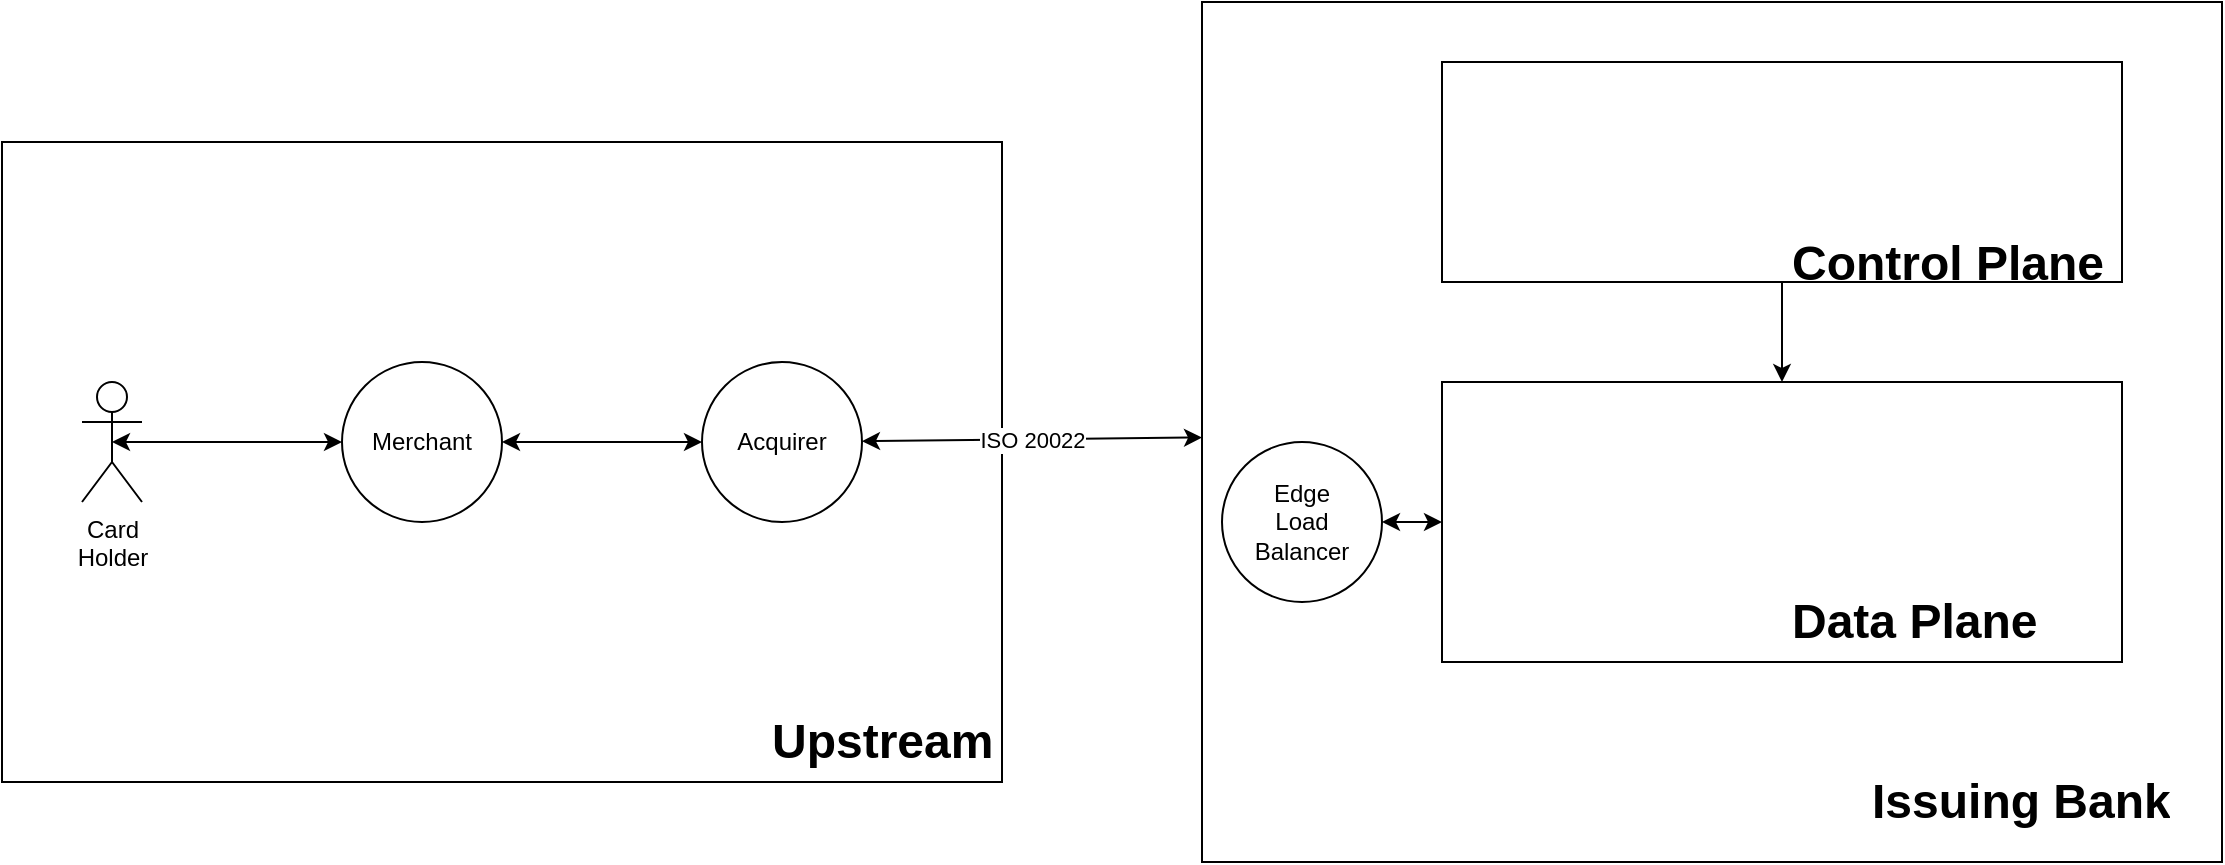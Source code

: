 <mxfile version="20.8.3" type="device" pages="4"><diagram id="yz0JIViDzm5Mfe1r9Rkk" name="L1 Abstract"><mxGraphModel dx="2529" dy="809" grid="1" gridSize="10" guides="1" tooltips="1" connect="1" arrows="1" fold="1" page="1" pageScale="1" pageWidth="850" pageHeight="1100" math="0" shadow="0"><root><mxCell id="0"/><mxCell id="1" parent="0"/><mxCell id="6qg1DQHb6mSdfCOkEoDS-11" value="" style="rounded=0;whiteSpace=wrap;html=1;" vertex="1" parent="1"><mxGeometry x="-280" y="220" width="500" height="320" as="geometry"/></mxCell><mxCell id="6qg1DQHb6mSdfCOkEoDS-3" value="Card&lt;br&gt;Holder" style="shape=umlActor;verticalLabelPosition=bottom;verticalAlign=top;html=1;outlineConnect=0;" vertex="1" parent="1"><mxGeometry x="-240" y="340" width="30" height="60" as="geometry"/></mxCell><mxCell id="6qg1DQHb6mSdfCOkEoDS-4" value="Merchant" style="ellipse;whiteSpace=wrap;html=1;aspect=fixed;" vertex="1" parent="1"><mxGeometry x="-110" y="330" width="80" height="80" as="geometry"/></mxCell><mxCell id="6qg1DQHb6mSdfCOkEoDS-5" value="" style="endArrow=classic;startArrow=classic;html=1;rounded=0;exitX=0.5;exitY=0.5;exitDx=0;exitDy=0;exitPerimeter=0;" edge="1" parent="1" source="6qg1DQHb6mSdfCOkEoDS-3" target="6qg1DQHb6mSdfCOkEoDS-4"><mxGeometry width="50" height="50" relative="1" as="geometry"><mxPoint x="130" y="490" as="sourcePoint"/><mxPoint x="180" y="440" as="targetPoint"/></mxGeometry></mxCell><mxCell id="6qg1DQHb6mSdfCOkEoDS-6" value="Acquirer" style="ellipse;whiteSpace=wrap;html=1;aspect=fixed;" vertex="1" parent="1"><mxGeometry x="70" y="330" width="80" height="80" as="geometry"/></mxCell><mxCell id="6qg1DQHb6mSdfCOkEoDS-7" value="" style="endArrow=classic;startArrow=classic;html=1;rounded=0;" edge="1" parent="1" source="6qg1DQHb6mSdfCOkEoDS-4" target="6qg1DQHb6mSdfCOkEoDS-6"><mxGeometry width="50" height="50" relative="1" as="geometry"><mxPoint x="130" y="490" as="sourcePoint"/><mxPoint x="180" y="440" as="targetPoint"/></mxGeometry></mxCell><mxCell id="6qg1DQHb6mSdfCOkEoDS-12" value="" style="rounded=0;whiteSpace=wrap;html=1;" vertex="1" parent="1"><mxGeometry x="320" y="150" width="510" height="430" as="geometry"/></mxCell><mxCell id="6qg1DQHb6mSdfCOkEoDS-13" value="&lt;h1&gt;Upstream&lt;/h1&gt;" style="text;html=1;strokeColor=none;fillColor=none;spacing=5;spacingTop=-20;whiteSpace=wrap;overflow=hidden;rounded=0;" vertex="1" parent="1"><mxGeometry x="100" y="500" width="120" height="40" as="geometry"/></mxCell><mxCell id="6qg1DQHb6mSdfCOkEoDS-14" value="&lt;h1&gt;Issuing Bank&lt;/h1&gt;" style="text;html=1;strokeColor=none;fillColor=none;spacing=5;spacingTop=-20;whiteSpace=wrap;overflow=hidden;rounded=0;" vertex="1" parent="1"><mxGeometry x="650" y="530" width="160" height="40" as="geometry"/></mxCell><mxCell id="6qg1DQHb6mSdfCOkEoDS-15" value="ISO 20022" style="endArrow=classic;startArrow=classic;html=1;rounded=0;" edge="1" parent="1" source="6qg1DQHb6mSdfCOkEoDS-6" target="6qg1DQHb6mSdfCOkEoDS-12"><mxGeometry width="50" height="50" relative="1" as="geometry"><mxPoint x="500" y="430" as="sourcePoint"/><mxPoint x="550" y="380" as="targetPoint"/></mxGeometry></mxCell><mxCell id="6qg1DQHb6mSdfCOkEoDS-16" value="Edge&lt;br&gt;Load &lt;br&gt;Balancer" style="ellipse;whiteSpace=wrap;html=1;aspect=fixed;" vertex="1" parent="1"><mxGeometry x="330" y="370" width="80" height="80" as="geometry"/></mxCell><mxCell id="6qg1DQHb6mSdfCOkEoDS-23" value="" style="endArrow=classic;startArrow=classic;html=1;rounded=0;" edge="1" parent="1" source="6qg1DQHb6mSdfCOkEoDS-16" target="6qg1DQHb6mSdfCOkEoDS-19"><mxGeometry width="50" height="50" relative="1" as="geometry"><mxPoint x="500" y="420" as="sourcePoint"/><mxPoint x="550" y="370" as="targetPoint"/></mxGeometry></mxCell><mxCell id="6qg1DQHb6mSdfCOkEoDS-28" value="" style="group" vertex="1" connectable="0" parent="1"><mxGeometry x="440" y="340" width="340" height="140" as="geometry"/></mxCell><mxCell id="6qg1DQHb6mSdfCOkEoDS-19" value="" style="rounded=0;whiteSpace=wrap;html=1;" vertex="1" parent="6qg1DQHb6mSdfCOkEoDS-28"><mxGeometry width="340" height="140" as="geometry"/></mxCell><mxCell id="6qg1DQHb6mSdfCOkEoDS-20" value="&lt;h1&gt;Data Plane&lt;/h1&gt;" style="text;html=1;strokeColor=none;fillColor=none;spacing=5;spacingTop=-20;whiteSpace=wrap;overflow=hidden;rounded=0;" vertex="1" parent="6qg1DQHb6mSdfCOkEoDS-28"><mxGeometry x="170" y="100" width="170" height="40" as="geometry"/></mxCell><mxCell id="6qg1DQHb6mSdfCOkEoDS-29" value="" style="group" vertex="1" connectable="0" parent="1"><mxGeometry x="440" y="180" width="340" height="110" as="geometry"/></mxCell><mxCell id="6qg1DQHb6mSdfCOkEoDS-17" value="" style="rounded=0;whiteSpace=wrap;html=1;" vertex="1" parent="6qg1DQHb6mSdfCOkEoDS-29"><mxGeometry width="340" height="110.0" as="geometry"/></mxCell><mxCell id="6qg1DQHb6mSdfCOkEoDS-18" value="&lt;h1&gt;Control Plane&lt;/h1&gt;" style="text;html=1;strokeColor=none;fillColor=none;spacing=5;spacingTop=-20;whiteSpace=wrap;overflow=hidden;rounded=0;" vertex="1" parent="6qg1DQHb6mSdfCOkEoDS-29"><mxGeometry x="170" y="80.667" width="170" height="29.333" as="geometry"/></mxCell><mxCell id="6qg1DQHb6mSdfCOkEoDS-31" value="" style="endArrow=classic;html=1;rounded=0;" edge="1" parent="1" source="6qg1DQHb6mSdfCOkEoDS-17" target="6qg1DQHb6mSdfCOkEoDS-19"><mxGeometry width="50" height="50" relative="1" as="geometry"><mxPoint x="500" y="420" as="sourcePoint"/><mxPoint x="550" y="370" as="targetPoint"/></mxGeometry></mxCell></root></mxGraphModel></diagram><diagram id="xqAohFtdOODgxfaBaYXZ" name="L2 Data Plane"><mxGraphModel dx="1679" dy="809" grid="1" gridSize="10" guides="1" tooltips="1" connect="1" arrows="1" fold="1" page="1" pageScale="1" pageWidth="850" pageHeight="1100" math="0" shadow="0"><root><mxCell id="0"/><mxCell id="1" parent="0"/><mxCell id="RtdMXr8pFp64uZCBb7OZ-1" value="" style="rounded=0;whiteSpace=wrap;html=1;" vertex="1" parent="1"><mxGeometry x="250" y="150" width="410" height="540" as="geometry"/></mxCell><mxCell id="RtdMXr8pFp64uZCBb7OZ-3" value="Application Load Balancer" style="sketch=0;outlineConnect=0;fontColor=#232F3E;gradientColor=none;strokeColor=#ffffff;fillColor=#232F3E;dashed=0;verticalLabelPosition=middle;verticalAlign=bottom;align=center;html=1;whiteSpace=wrap;fontSize=10;fontStyle=1;spacing=3;shape=mxgraph.aws4.productIcon;prIcon=mxgraph.aws4.application_load_balancer;" vertex="1" parent="1"><mxGeometry x="80" y="197.5" width="80" height="110" as="geometry"/></mxCell><mxCell id="AKZWoBbRplu0uOm6FkEZ-1" value="&lt;h1&gt;Data Plane&lt;/h1&gt;" style="text;html=1;strokeColor=none;fillColor=none;spacing=5;spacingTop=-20;whiteSpace=wrap;overflow=hidden;rounded=0;" vertex="1" parent="1"><mxGeometry x="500" y="650" width="150" height="40" as="geometry"/></mxCell><mxCell id="AKZWoBbRplu0uOm6FkEZ-2" value="Request&amp;nbsp;&lt;br&gt;Handler" style="sketch=0;outlineConnect=0;fontColor=#232F3E;gradientColor=none;strokeColor=#ffffff;fillColor=#232F3E;dashed=0;verticalLabelPosition=middle;verticalAlign=bottom;align=center;html=1;whiteSpace=wrap;fontSize=10;fontStyle=1;spacing=3;shape=mxgraph.aws4.productIcon;prIcon=mxgraph.aws4.fargate;" vertex="1" parent="1"><mxGeometry x="290" y="195" width="80" height="115" as="geometry"/></mxCell><mxCell id="AKZWoBbRplu0uOm6FkEZ-4" value="1" style="endArrow=classic;startArrow=classic;html=1;rounded=0;" edge="1" parent="1" source="RtdMXr8pFp64uZCBb7OZ-3" target="AKZWoBbRplu0uOm6FkEZ-2"><mxGeometry width="50" height="50" relative="1" as="geometry"><mxPoint x="460" y="325" as="sourcePoint"/><mxPoint x="510" y="275" as="targetPoint"/></mxGeometry></mxCell><mxCell id="cavLwD-ku7XAMik5p-KY-2" value="2" style="endArrow=classic;startArrow=classic;html=1;rounded=0;" edge="1" parent="1" source="cavLwD-ku7XAMik5p-KY-11" target="AKZWoBbRplu0uOm6FkEZ-2"><mxGeometry width="50" height="50" relative="1" as="geometry"><mxPoint x="401.667" y="360" as="sourcePoint"/><mxPoint x="520" y="380" as="targetPoint"/></mxGeometry></mxCell><mxCell id="cavLwD-ku7XAMik5p-KY-3" value="4" style="endArrow=classic;startArrow=classic;html=1;rounded=0;" edge="1" parent="1" source="AKZWoBbRplu0uOm6FkEZ-2" target="cavLwD-ku7XAMik5p-KY-7"><mxGeometry width="50" height="50" relative="1" as="geometry"><mxPoint x="470" y="430" as="sourcePoint"/><mxPoint x="480" y="250.526" as="targetPoint"/></mxGeometry></mxCell><mxCell id="cavLwD-ku7XAMik5p-KY-7" value="Fraud&lt;br&gt;System" style="sketch=0;outlineConnect=0;fontColor=#232F3E;gradientColor=none;strokeColor=#ffffff;fillColor=#232F3E;dashed=0;verticalLabelPosition=middle;verticalAlign=bottom;align=center;html=1;whiteSpace=wrap;fontSize=10;fontStyle=1;spacing=3;shape=mxgraph.aws4.productIcon;prIcon=mxgraph.aws4.fargate;" vertex="1" parent="1"><mxGeometry x="550" y="195" width="80" height="115" as="geometry"/></mxCell><mxCell id="cavLwD-ku7XAMik5p-KY-9" value="User &lt;br&gt;Metadata Mgmt" style="sketch=0;outlineConnect=0;fontColor=#232F3E;gradientColor=none;strokeColor=#ffffff;fillColor=#232F3E;dashed=0;verticalLabelPosition=middle;verticalAlign=bottom;align=center;html=1;whiteSpace=wrap;fontSize=10;fontStyle=1;spacing=3;shape=mxgraph.aws4.productIcon;prIcon=mxgraph.aws4.fargate;" vertex="1" parent="1"><mxGeometry x="280" y="500" width="80" height="115" as="geometry"/></mxCell><mxCell id="cavLwD-ku7XAMik5p-KY-10" value="3a" style="endArrow=classic;startArrow=classic;html=1;rounded=0;" edge="1" parent="1" source="cavLwD-ku7XAMik5p-KY-9" target="cavLwD-ku7XAMik5p-KY-11"><mxGeometry width="50" height="50" relative="1" as="geometry"><mxPoint x="470" y="430" as="sourcePoint"/><mxPoint x="403.036" y="475" as="targetPoint"/></mxGeometry></mxCell><mxCell id="cavLwD-ku7XAMik5p-KY-11" value="Enrichment Broker" style="sketch=0;outlineConnect=0;fontColor=#232F3E;gradientColor=none;strokeColor=#ffffff;fillColor=#232F3E;dashed=0;verticalLabelPosition=middle;verticalAlign=bottom;align=center;html=1;whiteSpace=wrap;fontSize=10;fontStyle=1;spacing=3;shape=mxgraph.aws4.productIcon;prIcon=mxgraph.aws4.appsync;" vertex="1" parent="1"><mxGeometry x="420" y="320" width="80" height="110" as="geometry"/></mxCell><mxCell id="cavLwD-ku7XAMik5p-KY-12" value="Profile&lt;br&gt;Analytics" style="sketch=0;outlineConnect=0;fontColor=#232F3E;gradientColor=none;strokeColor=#ffffff;fillColor=#232F3E;dashed=0;verticalLabelPosition=middle;verticalAlign=bottom;align=center;html=1;whiteSpace=wrap;fontSize=10;fontStyle=1;spacing=3;shape=mxgraph.aws4.productIcon;prIcon=mxgraph.aws4.fargate;" vertex="1" parent="1"><mxGeometry x="420" y="500" width="80" height="115" as="geometry"/></mxCell><mxCell id="cavLwD-ku7XAMik5p-KY-13" value="3b" style="endArrow=classic;startArrow=classic;html=1;rounded=0;" edge="1" parent="1" target="cavLwD-ku7XAMik5p-KY-12"><mxGeometry width="50" height="50" relative="1" as="geometry"><mxPoint x="460" y="430" as="sourcePoint"/><mxPoint x="520" y="380" as="targetPoint"/></mxGeometry></mxCell><mxCell id="cavLwD-ku7XAMik5p-KY-14" value="Transaction&lt;br&gt;Metadata Mgmt" style="sketch=0;outlineConnect=0;fontColor=#232F3E;gradientColor=none;strokeColor=#ffffff;fillColor=#232F3E;dashed=0;verticalLabelPosition=middle;verticalAlign=bottom;align=center;html=1;whiteSpace=wrap;fontSize=10;fontStyle=1;spacing=3;shape=mxgraph.aws4.productIcon;prIcon=mxgraph.aws4.fargate;" vertex="1" parent="1"><mxGeometry x="540" y="493" width="80" height="115" as="geometry"/></mxCell><mxCell id="cavLwD-ku7XAMik5p-KY-15" value="3c" style="endArrow=classic;startArrow=classic;html=1;rounded=0;" edge="1" parent="1" source="cavLwD-ku7XAMik5p-KY-11" target="cavLwD-ku7XAMik5p-KY-14"><mxGeometry width="50" height="50" relative="1" as="geometry"><mxPoint x="470" y="430" as="sourcePoint"/><mxPoint x="520" y="380" as="targetPoint"/></mxGeometry></mxCell></root></mxGraphModel></diagram><diagram id="dwjwrBclASPwBVPDVLny" name="L2 Control Plane"><mxGraphModel dx="1679" dy="809" grid="1" gridSize="10" guides="1" tooltips="1" connect="1" arrows="1" fold="1" page="1" pageScale="1" pageWidth="850" pageHeight="1100" math="0" shadow="0"><root><mxCell id="0"/><mxCell id="1" parent="0"/><mxCell id="mrn78RthyVu6H2wzqTbe-1" value="" style="rounded=0;whiteSpace=wrap;html=1;" vertex="1" parent="1"><mxGeometry x="190" y="60" width="500" height="80" as="geometry"/></mxCell><mxCell id="HRN-jhph0xzctv7NOIzK-1" value="&lt;h1&gt;Data Plane&lt;/h1&gt;" style="text;html=1;strokeColor=none;fillColor=none;spacing=5;spacingTop=-20;whiteSpace=wrap;overflow=hidden;rounded=0;" vertex="1" parent="1"><mxGeometry x="540" y="100" width="150" height="40" as="geometry"/></mxCell><mxCell id="HRN-jhph0xzctv7NOIzK-2" value="" style="rounded=0;whiteSpace=wrap;html=1;" vertex="1" parent="1"><mxGeometry x="70" y="220" width="740" height="450" as="geometry"/></mxCell><mxCell id="HRN-jhph0xzctv7NOIzK-3" value="&lt;h1&gt;Control Plane&lt;/h1&gt;" style="text;html=1;strokeColor=none;fillColor=none;spacing=5;spacingTop=-20;whiteSpace=wrap;overflow=hidden;rounded=0;" vertex="1" parent="1"><mxGeometry x="630" y="620" width="180" height="40" as="geometry"/></mxCell><mxCell id="HRN-jhph0xzctv7NOIzK-5" value="" style="rounded=0;whiteSpace=wrap;html=1;" vertex="1" parent="1"><mxGeometry x="110" y="275" width="340" height="110" as="geometry"/></mxCell><mxCell id="HRN-jhph0xzctv7NOIzK-7" value="MLOps" style="sketch=0;outlineConnect=0;fontColor=#232F3E;gradientColor=none;strokeColor=#ffffff;fillColor=#232F3E;dashed=0;verticalLabelPosition=middle;verticalAlign=bottom;align=center;html=1;whiteSpace=wrap;fontSize=10;fontStyle=1;spacing=3;shape=mxgraph.aws4.productIcon;prIcon=mxgraph.aws4.sagemaker;" vertex="1" parent="1"><mxGeometry x="390" y="360" width="55" height="80" as="geometry"/></mxCell><mxCell id="HRN-jhph0xzctv7NOIzK-8" value="Train" style="ellipse;whiteSpace=wrap;html=1;aspect=fixed;" vertex="1" parent="1"><mxGeometry x="130" y="290" width="80" height="80" as="geometry"/></mxCell><mxCell id="HRN-jhph0xzctv7NOIzK-9" value="Monitor" style="ellipse;whiteSpace=wrap;html=1;aspect=fixed;" vertex="1" parent="1"><mxGeometry x="310" y="290" width="80" height="80" as="geometry"/></mxCell><mxCell id="HRN-jhph0xzctv7NOIzK-10" value="Deploy" style="ellipse;whiteSpace=wrap;html=1;aspect=fixed;" vertex="1" parent="1"><mxGeometry x="220" y="290" width="80" height="80" as="geometry"/></mxCell><mxCell id="VG1GB0S5wgaET6hT1LY_-1" value="" style="rounded=0;whiteSpace=wrap;html=1;" vertex="1" parent="1"><mxGeometry x="110" y="460" width="340" height="100" as="geometry"/></mxCell><mxCell id="VG1GB0S5wgaET6hT1LY_-2" value="Amazon Route 53" style="sketch=0;outlineConnect=0;fontColor=#232F3E;gradientColor=none;strokeColor=#ffffff;fillColor=#232F3E;dashed=0;verticalLabelPosition=middle;verticalAlign=bottom;align=center;html=1;whiteSpace=wrap;fontSize=10;fontStyle=1;spacing=3;shape=mxgraph.aws4.productIcon;prIcon=mxgraph.aws4.route_53;" vertex="1" parent="1"><mxGeometry x="130" y="467.5" width="55" height="85" as="geometry"/></mxCell><mxCell id="VG1GB0S5wgaET6hT1LY_-3" value="Global &lt;br&gt;Accelerator" style="sketch=0;points=[[0,0,0],[0.25,0,0],[0.5,0,0],[0.75,0,0],[1,0,0],[0,1,0],[0.25,1,0],[0.5,1,0],[0.75,1,0],[1,1,0],[0,0.25,0],[0,0.5,0],[0,0.75,0],[1,0.25,0],[1,0.5,0],[1,0.75,0]];outlineConnect=0;fontColor=#232F3E;gradientColor=#945DF2;gradientDirection=north;fillColor=#5A30B5;strokeColor=#ffffff;dashed=0;verticalLabelPosition=bottom;verticalAlign=top;align=center;html=1;fontSize=12;fontStyle=0;aspect=fixed;shape=mxgraph.aws4.resourceIcon;resIcon=mxgraph.aws4.global_accelerator;" vertex="1" parent="1"><mxGeometry x="210" y="467.5" width="52.5" height="52.5" as="geometry"/></mxCell><mxCell id="VG1GB0S5wgaET6hT1LY_-5" value="Ingestion&lt;br&gt;Controls" style="ellipse;whiteSpace=wrap;html=1;aspect=fixed;" vertex="1" parent="1"><mxGeometry x="380" y="510" width="60" height="60" as="geometry"/></mxCell><mxCell id="VG1GB0S5wgaET6hT1LY_-6" value="" style="rounded=0;whiteSpace=wrap;html=1;" vertex="1" parent="1"><mxGeometry x="500" y="275" width="280" height="115" as="geometry"/></mxCell><mxCell id="VG1GB0S5wgaET6hT1LY_-4" value="Route 53&lt;br&gt;ARC" style="sketch=0;outlineConnect=0;fontColor=#232F3E;gradientColor=none;strokeColor=#ffffff;fillColor=#232F3E;dashed=0;verticalLabelPosition=middle;verticalAlign=bottom;align=center;html=1;whiteSpace=wrap;fontSize=10;fontStyle=1;spacing=3;shape=mxgraph.aws4.productIcon;prIcon=mxgraph.aws4.route_53;" vertex="1" parent="1"><mxGeometry x="510" y="290" width="55" height="85" as="geometry"/></mxCell><mxCell id="VG1GB0S5wgaET6hT1LY_-7" value="Amazon CloudWatch" style="sketch=0;outlineConnect=0;fontColor=#232F3E;gradientColor=none;strokeColor=#ffffff;fillColor=#232F3E;dashed=0;verticalLabelPosition=middle;verticalAlign=bottom;align=center;html=1;whiteSpace=wrap;fontSize=10;fontStyle=1;spacing=3;shape=mxgraph.aws4.productIcon;prIcon=mxgraph.aws4.cloudwatch;" vertex="1" parent="1"><mxGeometry x="590" y="292.5" width="50" height="80" as="geometry"/></mxCell><mxCell id="e1_C7Nt8JL-ohUxcg5Vk-1" value="Resiliency&lt;br&gt;Controls" style="ellipse;whiteSpace=wrap;html=1;aspect=fixed;" vertex="1" parent="1"><mxGeometry x="710" y="360" width="60" height="60" as="geometry"/></mxCell><mxCell id="e1_C7Nt8JL-ohUxcg5Vk-2" value="" style="rounded=0;whiteSpace=wrap;html=1;" vertex="1" parent="1"><mxGeometry x="500" y="452.5" width="280" height="115" as="geometry"/></mxCell><mxCell id="e1_C7Nt8JL-ohUxcg5Vk-3" value="Security&lt;br&gt;Controls" style="ellipse;whiteSpace=wrap;html=1;aspect=fixed;" vertex="1" parent="1"><mxGeometry x="710" y="540" width="60" height="60" as="geometry"/></mxCell><mxCell id="e1_C7Nt8JL-ohUxcg5Vk-4" value="AWS Identity and Access Management" style="sketch=0;outlineConnect=0;fontColor=#232F3E;gradientColor=none;strokeColor=#ffffff;fillColor=#232F3E;dashed=0;verticalLabelPosition=middle;verticalAlign=bottom;align=center;html=1;whiteSpace=wrap;fontSize=10;fontStyle=1;spacing=3;shape=mxgraph.aws4.productIcon;prIcon=mxgraph.aws4.identity_and_access_management;" vertex="1" parent="1"><mxGeometry x="510" y="460" width="60" height="100" as="geometry"/></mxCell><mxCell id="e1_C7Nt8JL-ohUxcg5Vk-5" value="AWS&#10;CloudTrail" style="sketch=0;outlineConnect=0;fontColor=#232F3E;gradientColor=none;strokeColor=#ffffff;fillColor=#232F3E;dashed=0;verticalLabelPosition=middle;verticalAlign=bottom;align=center;html=1;whiteSpace=wrap;fontSize=10;fontStyle=1;spacing=3;shape=mxgraph.aws4.productIcon;prIcon=mxgraph.aws4.cloudtrail;" vertex="1" parent="1"><mxGeometry x="575" y="460" width="65" height="100" as="geometry"/></mxCell><mxCell id="e1_C7Nt8JL-ohUxcg5Vk-6" value="Security&lt;br&gt;Lake" style="ellipse;whiteSpace=wrap;html=1;aspect=fixed;" vertex="1" parent="1"><mxGeometry x="650" y="460" width="80" height="80" as="geometry"/></mxCell><mxCell id="e1_C7Nt8JL-ohUxcg5Vk-7" value="One-Way Push" style="endArrow=classic;html=1;rounded=0;" edge="1" parent="1" source="HRN-jhph0xzctv7NOIzK-2" target="mrn78RthyVu6H2wzqTbe-1"><mxGeometry width="50" height="50" relative="1" as="geometry"><mxPoint x="400" y="440" as="sourcePoint"/><mxPoint x="450" y="390" as="targetPoint"/></mxGeometry></mxCell></root></mxGraphModel></diagram><diagram id="U5-QXKuGLwKKMQCh65B2" name="L3 Networking"><mxGraphModel dx="2529" dy="809" grid="1" gridSize="10" guides="1" tooltips="1" connect="1" arrows="1" fold="1" page="1" pageScale="1" pageWidth="850" pageHeight="1100" math="0" shadow="0"><root><mxCell id="0"/><mxCell id="1" parent="0"/><mxCell id="4z1DQr4LQ9QQCe49y0LJ-1" value="Region" style="shape=mxgraph.ibm.box;prType=region;fontStyle=0;verticalAlign=top;align=left;spacingLeft=32;spacingTop=4;fillColor=none;rounded=0;whiteSpace=wrap;html=1;strokeColor=#919191;strokeWidth=2;dashed=0;container=1;spacing=-4;collapsible=0;expand=0;recursiveResize=0;" vertex="1" parent="1"><mxGeometry x="-310" y="130" width="630" height="600" as="geometry"/></mxCell><mxCell id="4z1DQr4LQ9QQCe49y0LJ-5" value="AWS Account - App Tier" style="points=[[0,0],[0.25,0],[0.5,0],[0.75,0],[1,0],[1,0.25],[1,0.5],[1,0.75],[1,1],[0.75,1],[0.5,1],[0.25,1],[0,1],[0,0.75],[0,0.5],[0,0.25]];outlineConnect=0;gradientColor=none;html=1;whiteSpace=wrap;fontSize=12;fontStyle=0;container=1;pointerEvents=0;collapsible=0;recursiveResize=0;shape=mxgraph.aws4.group;grIcon=mxgraph.aws4.group_account;strokeColor=#CD2264;fillColor=none;verticalAlign=top;align=left;spacingLeft=30;fontColor=#CD2264;dashed=0;" vertex="1" parent="4z1DQr4LQ9QQCe49y0LJ-1"><mxGeometry x="40" y="276" width="540" height="131" as="geometry"/></mxCell><mxCell id="4z1DQr4LQ9QQCe49y0LJ-12" value="Application Load Balancer" style="sketch=0;outlineConnect=0;fontColor=#232F3E;gradientColor=none;strokeColor=#ffffff;fillColor=#232F3E;dashed=0;verticalLabelPosition=middle;verticalAlign=bottom;align=center;html=1;whiteSpace=wrap;fontSize=10;fontStyle=1;spacing=3;shape=mxgraph.aws4.productIcon;prIcon=mxgraph.aws4.application_load_balancer;" vertex="1" parent="4z1DQr4LQ9QQCe49y0LJ-5"><mxGeometry x="100" y="30" width="60" height="100" as="geometry"/></mxCell><mxCell id="4z1DQr4LQ9QQCe49y0LJ-7" value="AWS Account - Data Tier" style="points=[[0,0],[0.25,0],[0.5,0],[0.75,0],[1,0],[1,0.25],[1,0.5],[1,0.75],[1,1],[0.75,1],[0.5,1],[0.25,1],[0,1],[0,0.75],[0,0.5],[0,0.25]];outlineConnect=0;gradientColor=none;html=1;whiteSpace=wrap;fontSize=12;fontStyle=0;container=1;pointerEvents=0;collapsible=0;recursiveResize=0;shape=mxgraph.aws4.group;grIcon=mxgraph.aws4.group_account;strokeColor=#CD2264;fillColor=none;verticalAlign=top;align=left;spacingLeft=30;fontColor=#CD2264;dashed=0;" vertex="1" parent="4z1DQr4LQ9QQCe49y0LJ-1"><mxGeometry x="40" y="436" width="540" height="130" as="geometry"/></mxCell><mxCell id="4z1DQr4LQ9QQCe49y0LJ-8" value="MemoryDB" style="sketch=0;points=[[0,0,0],[0.25,0,0],[0.5,0,0],[0.75,0,0],[1,0,0],[0,1,0],[0.25,1,0],[0.5,1,0],[0.75,1,0],[1,1,0],[0,0.25,0],[0,0.5,0],[0,0.75,0],[1,0.25,0],[1,0.5,0],[1,0.75,0]];outlineConnect=0;fontColor=#232F3E;gradientColor=#4D72F3;gradientDirection=north;fillColor=#3334B9;strokeColor=#ffffff;dashed=0;verticalLabelPosition=bottom;verticalAlign=top;align=center;html=1;fontSize=12;fontStyle=0;aspect=fixed;shape=mxgraph.aws4.resourceIcon;resIcon=mxgraph.aws4.memorydb_for_redis;" vertex="1" parent="4z1DQr4LQ9QQCe49y0LJ-1"><mxGeometry x="120" y="471" width="60" height="60" as="geometry"/></mxCell><mxCell id="4z1DQr4LQ9QQCe49y0LJ-9" value="Amazon DynamoDB" style="sketch=0;outlineConnect=0;fontColor=#232F3E;gradientColor=none;strokeColor=#ffffff;fillColor=#232F3E;dashed=0;verticalLabelPosition=middle;verticalAlign=bottom;align=center;html=1;whiteSpace=wrap;fontSize=10;fontStyle=1;spacing=3;shape=mxgraph.aws4.productIcon;prIcon=mxgraph.aws4.dynamodb;" vertex="1" parent="4z1DQr4LQ9QQCe49y0LJ-1"><mxGeometry x="220" y="469" width="60" height="90" as="geometry"/></mxCell><mxCell id="4z1DQr4LQ9QQCe49y0LJ-10" value="Amazon Neptune" style="sketch=0;outlineConnect=0;fontColor=#232F3E;gradientColor=none;strokeColor=#ffffff;fillColor=#232F3E;dashed=0;verticalLabelPosition=middle;verticalAlign=bottom;align=center;html=1;whiteSpace=wrap;fontSize=10;fontStyle=1;spacing=3;shape=mxgraph.aws4.productIcon;prIcon=mxgraph.aws4.neptune;" vertex="1" parent="4z1DQr4LQ9QQCe49y0LJ-1"><mxGeometry x="310" y="464" width="60" height="95" as="geometry"/></mxCell><mxCell id="4z1DQr4LQ9QQCe49y0LJ-11" value="Amazon Redshift" style="sketch=0;outlineConnect=0;fontColor=#232F3E;gradientColor=none;strokeColor=#ffffff;fillColor=#232F3E;dashed=0;verticalLabelPosition=middle;verticalAlign=bottom;align=center;html=1;whiteSpace=wrap;fontSize=10;fontStyle=1;spacing=3;shape=mxgraph.aws4.productIcon;prIcon=mxgraph.aws4.redshift;" vertex="1" parent="4z1DQr4LQ9QQCe49y0LJ-1"><mxGeometry x="410" y="466.5" width="60" height="90" as="geometry"/></mxCell><mxCell id="4z1DQr4LQ9QQCe49y0LJ-13" value="AWS Fargate" style="sketch=0;outlineConnect=0;fontColor=#232F3E;gradientColor=none;strokeColor=#ffffff;fillColor=#232F3E;dashed=0;verticalLabelPosition=middle;verticalAlign=bottom;align=center;html=1;whiteSpace=wrap;fontSize=10;fontStyle=1;spacing=3;shape=mxgraph.aws4.productIcon;prIcon=mxgraph.aws4.fargate;" vertex="1" parent="4z1DQr4LQ9QQCe49y0LJ-1"><mxGeometry x="260" y="296.5" width="60" height="90" as="geometry"/></mxCell><mxCell id="4z1DQr4LQ9QQCe49y0LJ-14" value="AWS AppSync" style="sketch=0;outlineConnect=0;fontColor=#232F3E;gradientColor=none;strokeColor=#ffffff;fillColor=#232F3E;dashed=0;verticalLabelPosition=middle;verticalAlign=bottom;align=center;html=1;whiteSpace=wrap;fontSize=10;fontStyle=1;spacing=3;shape=mxgraph.aws4.productIcon;prIcon=mxgraph.aws4.appsync;" vertex="1" parent="4z1DQr4LQ9QQCe49y0LJ-1"><mxGeometry x="350" y="296.5" width="60" height="90" as="geometry"/></mxCell><mxCell id="4z1DQr4LQ9QQCe49y0LJ-15" value="AWS Account - Ingestion Tier" style="points=[[0,0],[0.25,0],[0.5,0],[0.75,0],[1,0],[1,0.25],[1,0.5],[1,0.75],[1,1],[0.75,1],[0.5,1],[0.25,1],[0,1],[0,0.75],[0,0.5],[0,0.25]];outlineConnect=0;gradientColor=none;html=1;whiteSpace=wrap;fontSize=12;fontStyle=0;container=1;pointerEvents=0;collapsible=0;recursiveResize=0;shape=mxgraph.aws4.group;grIcon=mxgraph.aws4.group_account;strokeColor=#CD2264;fillColor=none;verticalAlign=top;align=left;spacingLeft=30;fontColor=#CD2264;dashed=0;" vertex="1" parent="4z1DQr4LQ9QQCe49y0LJ-1"><mxGeometry x="40" y="95" width="540" height="150" as="geometry"/></mxCell><mxCell id="4z1DQr4LQ9QQCe49y0LJ-17" value="Global &lt;br&gt;Accelerator" style="sketch=0;points=[[0,0,0],[0.25,0,0],[0.5,0,0],[0.75,0,0],[1,0,0],[0,1,0],[0.25,1,0],[0.5,1,0],[0.75,1,0],[1,1,0],[0,0.25,0],[0,0.5,0],[0,0.75,0],[1,0.25,0],[1,0.5,0],[1,0.75,0]];outlineConnect=0;fontColor=#232F3E;gradientColor=#945DF2;gradientDirection=north;fillColor=#5A30B5;strokeColor=#ffffff;dashed=0;verticalLabelPosition=bottom;verticalAlign=top;align=center;html=1;fontSize=12;fontStyle=0;aspect=fixed;shape=mxgraph.aws4.resourceIcon;resIcon=mxgraph.aws4.global_accelerator;" vertex="1" parent="4z1DQr4LQ9QQCe49y0LJ-15"><mxGeometry x="205" y="42.5" width="65" height="65" as="geometry"/></mxCell><mxCell id="4z1DQr4LQ9QQCe49y0LJ-16" value="Application Load Balancer" style="sketch=0;outlineConnect=0;fontColor=#232F3E;gradientColor=none;strokeColor=#ffffff;fillColor=#232F3E;dashed=0;verticalLabelPosition=middle;verticalAlign=bottom;align=center;html=1;whiteSpace=wrap;fontSize=10;fontStyle=1;spacing=3;shape=mxgraph.aws4.productIcon;prIcon=mxgraph.aws4.application_load_balancer;" vertex="1" parent="4z1DQr4LQ9QQCe49y0LJ-15"><mxGeometry x="100" y="42.5" width="60" height="100" as="geometry"/></mxCell><mxCell id="4z1DQr4LQ9QQCe49y0LJ-18" value="AWS WAF" style="sketch=0;outlineConnect=0;fontColor=#232F3E;gradientColor=none;strokeColor=#ffffff;fillColor=#232F3E;dashed=0;verticalLabelPosition=middle;verticalAlign=bottom;align=center;html=1;whiteSpace=wrap;fontSize=10;fontStyle=1;spacing=3;shape=mxgraph.aws4.productIcon;prIcon=mxgraph.aws4.waf;" vertex="1" parent="4z1DQr4LQ9QQCe49y0LJ-1"><mxGeometry x="350" y="140" width="60" height="90" as="geometry"/></mxCell></root></mxGraphModel></diagram></mxfile>